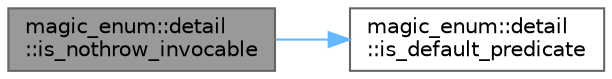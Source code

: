 digraph "magic_enum::detail::is_nothrow_invocable"
{
 // LATEX_PDF_SIZE
  bgcolor="transparent";
  edge [fontname=Helvetica,fontsize=10,labelfontname=Helvetica,labelfontsize=10];
  node [fontname=Helvetica,fontsize=10,shape=box,height=0.2,width=0.4];
  rankdir="LR";
  Node1 [id="Node000001",label="magic_enum::detail\l::is_nothrow_invocable",height=0.2,width=0.4,color="gray40", fillcolor="grey60", style="filled", fontcolor="black",tooltip=" "];
  Node1 -> Node2 [id="edge1_Node000001_Node000002",color="steelblue1",style="solid",tooltip=" "];
  Node2 [id="Node000002",label="magic_enum::detail\l::is_default_predicate",height=0.2,width=0.4,color="grey40", fillcolor="white", style="filled",URL="$namespacemagic__enum_1_1detail.html#a6e605165226bdb871fd63e2bcdd52d6a",tooltip=" "];
}
